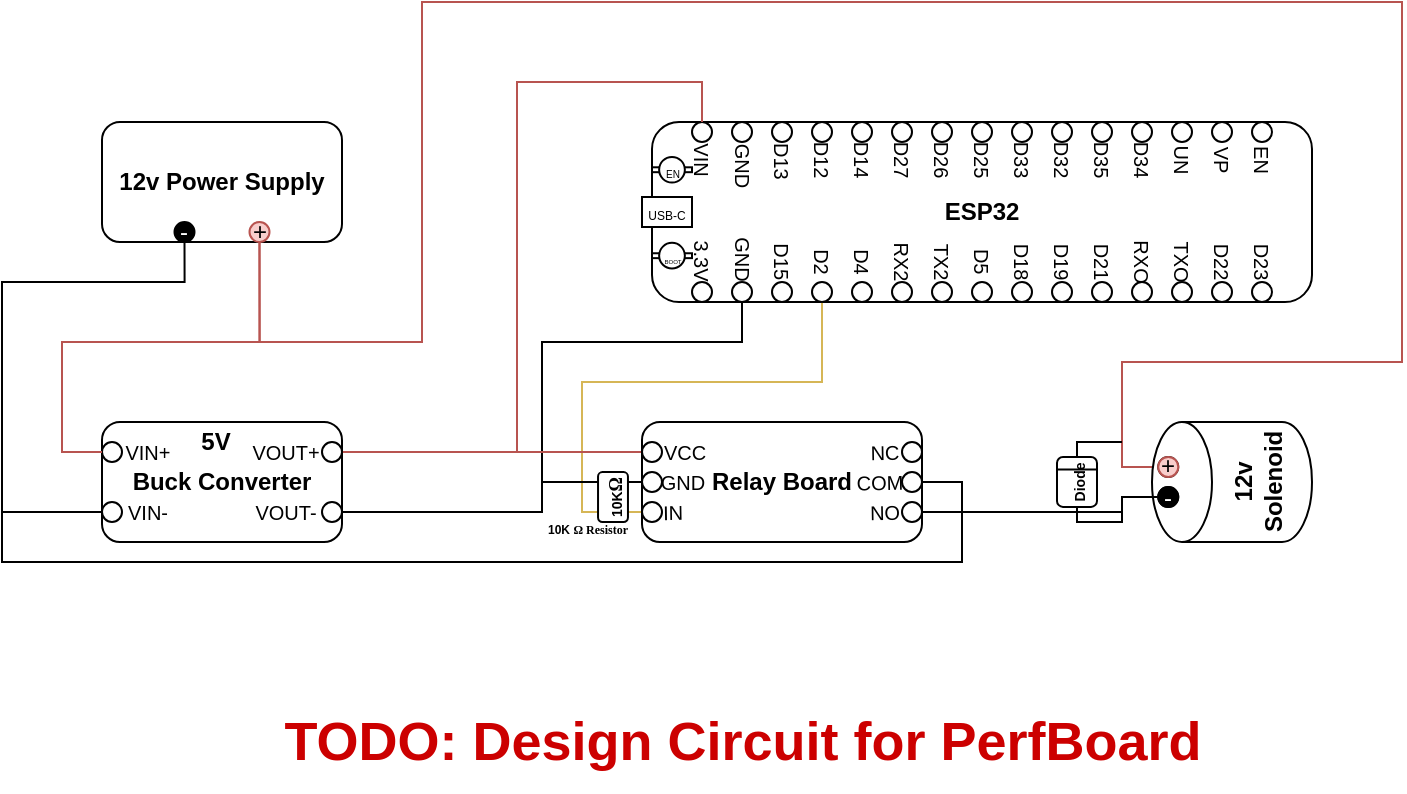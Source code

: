 <mxfile version="26.0.4">
  <diagram name="Page-1" id="7e0a89b8-554c-2b80-1dc8-d5c74ca68de4">
    <mxGraphModel dx="1241" dy="716" grid="1" gridSize="10" guides="1" tooltips="1" connect="1" arrows="1" fold="1" page="1" pageScale="1" pageWidth="1100" pageHeight="850" background="none" math="0" shadow="0">
      <root>
        <mxCell id="0" />
        <mxCell id="1" parent="0" />
        <mxCell id="8zKR5QXtWBGNY6RMP4Kf-1" value="&lt;b&gt;12v Power Supply&lt;/b&gt;" style="rounded=1;whiteSpace=wrap;html=1;" parent="1" vertex="1">
          <mxGeometry x="250" y="140" width="120" height="60" as="geometry" />
        </mxCell>
        <mxCell id="6HL7fSu7sFX8N83Fmbjs-27" style="edgeStyle=orthogonalEdgeStyle;rounded=0;orthogonalLoop=1;jettySize=auto;html=1;exitX=1;exitY=0.75;exitDx=0;exitDy=0;entryX=0.5;entryY=1;entryDx=0;entryDy=0;endArrow=none;endFill=0;" parent="1" source="8zKR5QXtWBGNY6RMP4Kf-2" target="8zKR5QXtWBGNY6RMP4Kf-30" edge="1">
          <mxGeometry relative="1" as="geometry">
            <Array as="points">
              <mxPoint x="470" y="335" />
              <mxPoint x="470" y="250" />
              <mxPoint x="570" y="250" />
            </Array>
          </mxGeometry>
        </mxCell>
        <mxCell id="8zKR5QXtWBGNY6RMP4Kf-2" value="&lt;b&gt;Buck Converter&lt;/b&gt;" style="rounded=1;whiteSpace=wrap;html=1;" parent="1" vertex="1">
          <mxGeometry x="250" y="290" width="120" height="60" as="geometry" />
        </mxCell>
        <mxCell id="8zKR5QXtWBGNY6RMP4Kf-4" value="&lt;b&gt;ESP32&lt;/b&gt;" style="rounded=1;whiteSpace=wrap;html=1;movable=1;resizable=1;rotatable=1;deletable=1;editable=1;locked=0;connectable=1;" parent="1" vertex="1">
          <mxGeometry x="525" y="140" width="330" height="90" as="geometry" />
        </mxCell>
        <mxCell id="8zKR5QXtWBGNY6RMP4Kf-5" value="" style="ellipse;whiteSpace=wrap;html=1;aspect=fixed;" parent="1" vertex="1">
          <mxGeometry x="545" y="140" width="10" height="10" as="geometry" />
        </mxCell>
        <mxCell id="8zKR5QXtWBGNY6RMP4Kf-6" value="" style="ellipse;whiteSpace=wrap;html=1;aspect=fixed;" parent="1" vertex="1">
          <mxGeometry x="565" y="140" width="10" height="10" as="geometry" />
        </mxCell>
        <mxCell id="8zKR5QXtWBGNY6RMP4Kf-7" value="" style="ellipse;whiteSpace=wrap;html=1;aspect=fixed;" parent="1" vertex="1">
          <mxGeometry x="645" y="140" width="10" height="10" as="geometry" />
        </mxCell>
        <mxCell id="8zKR5QXtWBGNY6RMP4Kf-8" value="" style="ellipse;whiteSpace=wrap;html=1;aspect=fixed;" parent="1" vertex="1">
          <mxGeometry x="605" y="140" width="10" height="10" as="geometry" />
        </mxCell>
        <mxCell id="8zKR5QXtWBGNY6RMP4Kf-9" value="" style="ellipse;whiteSpace=wrap;html=1;aspect=fixed;" parent="1" vertex="1">
          <mxGeometry x="665" y="140" width="10" height="10" as="geometry" />
        </mxCell>
        <mxCell id="8zKR5QXtWBGNY6RMP4Kf-10" value="" style="ellipse;whiteSpace=wrap;html=1;aspect=fixed;" parent="1" vertex="1">
          <mxGeometry x="725" y="140" width="10" height="10" as="geometry" />
        </mxCell>
        <mxCell id="8zKR5QXtWBGNY6RMP4Kf-11" value="" style="ellipse;whiteSpace=wrap;html=1;aspect=fixed;" parent="1" vertex="1">
          <mxGeometry x="825" y="140" width="10" height="10" as="geometry" />
        </mxCell>
        <mxCell id="8zKR5QXtWBGNY6RMP4Kf-12" value="" style="ellipse;whiteSpace=wrap;html=1;aspect=fixed;" parent="1" vertex="1">
          <mxGeometry x="805" y="140" width="10" height="10" as="geometry" />
        </mxCell>
        <mxCell id="8zKR5QXtWBGNY6RMP4Kf-13" value="" style="ellipse;whiteSpace=wrap;html=1;aspect=fixed;" parent="1" vertex="1">
          <mxGeometry x="765" y="140" width="10" height="10" as="geometry" />
        </mxCell>
        <mxCell id="8zKR5QXtWBGNY6RMP4Kf-14" value="" style="ellipse;whiteSpace=wrap;html=1;aspect=fixed;" parent="1" vertex="1">
          <mxGeometry x="745" y="140" width="10" height="10" as="geometry" />
        </mxCell>
        <mxCell id="8zKR5QXtWBGNY6RMP4Kf-15" value="" style="ellipse;whiteSpace=wrap;html=1;aspect=fixed;" parent="1" vertex="1">
          <mxGeometry x="785" y="140" width="10" height="10" as="geometry" />
        </mxCell>
        <mxCell id="8zKR5QXtWBGNY6RMP4Kf-16" value="" style="ellipse;whiteSpace=wrap;html=1;aspect=fixed;" parent="1" vertex="1">
          <mxGeometry x="685" y="140" width="10" height="10" as="geometry" />
        </mxCell>
        <mxCell id="8zKR5QXtWBGNY6RMP4Kf-17" value="" style="ellipse;whiteSpace=wrap;html=1;aspect=fixed;" parent="1" vertex="1">
          <mxGeometry x="585" y="140" width="10" height="10" as="geometry" />
        </mxCell>
        <mxCell id="8zKR5QXtWBGNY6RMP4Kf-18" value="" style="ellipse;whiteSpace=wrap;html=1;aspect=fixed;" parent="1" vertex="1">
          <mxGeometry x="705" y="140" width="10" height="10" as="geometry" />
        </mxCell>
        <mxCell id="8zKR5QXtWBGNY6RMP4Kf-19" value="" style="ellipse;whiteSpace=wrap;html=1;aspect=fixed;" parent="1" vertex="1">
          <mxGeometry x="625" y="140" width="10" height="10" as="geometry" />
        </mxCell>
        <mxCell id="8zKR5QXtWBGNY6RMP4Kf-29" value="" style="ellipse;whiteSpace=wrap;html=1;aspect=fixed;" parent="1" vertex="1">
          <mxGeometry x="545" y="220" width="10" height="10" as="geometry" />
        </mxCell>
        <mxCell id="8zKR5QXtWBGNY6RMP4Kf-30" value="" style="ellipse;whiteSpace=wrap;html=1;aspect=fixed;" parent="1" vertex="1">
          <mxGeometry x="565" y="220" width="10" height="10" as="geometry" />
        </mxCell>
        <mxCell id="8zKR5QXtWBGNY6RMP4Kf-31" value="" style="ellipse;whiteSpace=wrap;html=1;aspect=fixed;" parent="1" vertex="1">
          <mxGeometry x="645" y="220" width="10" height="10" as="geometry" />
        </mxCell>
        <mxCell id="6HL7fSu7sFX8N83Fmbjs-39" style="edgeStyle=orthogonalEdgeStyle;rounded=0;orthogonalLoop=1;jettySize=auto;html=1;entryX=0;entryY=0.5;entryDx=0;entryDy=0;endArrow=none;endFill=0;fillColor=#fff2cc;strokeColor=#d6b656;" parent="1" source="8zKR5QXtWBGNY6RMP4Kf-32" target="6HL7fSu7sFX8N83Fmbjs-8" edge="1">
          <mxGeometry relative="1" as="geometry">
            <Array as="points">
              <mxPoint x="610" y="270" />
              <mxPoint x="490" y="270" />
              <mxPoint x="490" y="335" />
            </Array>
          </mxGeometry>
        </mxCell>
        <mxCell id="8zKR5QXtWBGNY6RMP4Kf-32" value="" style="ellipse;whiteSpace=wrap;html=1;aspect=fixed;" parent="1" vertex="1">
          <mxGeometry x="605" y="220" width="10" height="10" as="geometry" />
        </mxCell>
        <mxCell id="8zKR5QXtWBGNY6RMP4Kf-33" value="" style="ellipse;whiteSpace=wrap;html=1;aspect=fixed;" parent="1" vertex="1">
          <mxGeometry x="665" y="220" width="10" height="10" as="geometry" />
        </mxCell>
        <mxCell id="8zKR5QXtWBGNY6RMP4Kf-34" value="" style="ellipse;whiteSpace=wrap;html=1;aspect=fixed;" parent="1" vertex="1">
          <mxGeometry x="725" y="220" width="10" height="10" as="geometry" />
        </mxCell>
        <mxCell id="8zKR5QXtWBGNY6RMP4Kf-35" value="" style="ellipse;whiteSpace=wrap;html=1;aspect=fixed;" parent="1" vertex="1">
          <mxGeometry x="825" y="220" width="10" height="10" as="geometry" />
        </mxCell>
        <mxCell id="8zKR5QXtWBGNY6RMP4Kf-36" value="" style="ellipse;whiteSpace=wrap;html=1;aspect=fixed;" parent="1" vertex="1">
          <mxGeometry x="805" y="220" width="10" height="10" as="geometry" />
        </mxCell>
        <mxCell id="8zKR5QXtWBGNY6RMP4Kf-37" value="" style="ellipse;whiteSpace=wrap;html=1;aspect=fixed;" parent="1" vertex="1">
          <mxGeometry x="765" y="220" width="10" height="10" as="geometry" />
        </mxCell>
        <mxCell id="8zKR5QXtWBGNY6RMP4Kf-38" value="" style="ellipse;whiteSpace=wrap;html=1;aspect=fixed;" parent="1" vertex="1">
          <mxGeometry x="745" y="220" width="10" height="10" as="geometry" />
        </mxCell>
        <mxCell id="8zKR5QXtWBGNY6RMP4Kf-39" value="" style="ellipse;whiteSpace=wrap;html=1;aspect=fixed;" parent="1" vertex="1">
          <mxGeometry x="785" y="220" width="10" height="10" as="geometry" />
        </mxCell>
        <mxCell id="8zKR5QXtWBGNY6RMP4Kf-40" value="" style="ellipse;whiteSpace=wrap;html=1;aspect=fixed;" parent="1" vertex="1">
          <mxGeometry x="685" y="220" width="10" height="10" as="geometry" />
        </mxCell>
        <mxCell id="8zKR5QXtWBGNY6RMP4Kf-41" value="" style="ellipse;whiteSpace=wrap;html=1;aspect=fixed;" parent="1" vertex="1">
          <mxGeometry x="585" y="220" width="10" height="10" as="geometry" />
        </mxCell>
        <mxCell id="8zKR5QXtWBGNY6RMP4Kf-42" value="" style="ellipse;whiteSpace=wrap;html=1;aspect=fixed;" parent="1" vertex="1">
          <mxGeometry x="705" y="220" width="10" height="10" as="geometry" />
        </mxCell>
        <mxCell id="8zKR5QXtWBGNY6RMP4Kf-43" value="" style="ellipse;whiteSpace=wrap;html=1;aspect=fixed;" parent="1" vertex="1">
          <mxGeometry x="625" y="220" width="10" height="10" as="geometry" />
        </mxCell>
        <mxCell id="8zKR5QXtWBGNY6RMP4Kf-44" value="&lt;font style=&quot;font-size: 10px;&quot;&gt;VIN&lt;/font&gt;" style="text;html=1;align=center;verticalAlign=middle;whiteSpace=wrap;rounded=0;rotation=90;" parent="1" vertex="1">
          <mxGeometry x="541.88" y="154" width="16.25" height="10" as="geometry" />
        </mxCell>
        <mxCell id="8zKR5QXtWBGNY6RMP4Kf-45" value="&lt;font style=&quot;font-size: 10px;&quot;&gt;GND&lt;/font&gt;" style="text;html=1;align=center;verticalAlign=middle;whiteSpace=wrap;rounded=0;rotation=90;" parent="1" vertex="1">
          <mxGeometry x="558.44" y="157.44" width="23.12" height="10" as="geometry" />
        </mxCell>
        <mxCell id="8zKR5QXtWBGNY6RMP4Kf-46" value="&lt;font style=&quot;font-size: 10px;&quot;&gt;D13&lt;/font&gt;" style="text;html=1;align=center;verticalAlign=middle;whiteSpace=wrap;rounded=0;rotation=90;" parent="1" vertex="1">
          <mxGeometry x="581.72" y="154.16" width="16.56" height="10" as="geometry" />
        </mxCell>
        <mxCell id="8zKR5QXtWBGNY6RMP4Kf-47" value="&lt;font style=&quot;font-size: 10px;&quot;&gt;D12&lt;/font&gt;" style="text;html=1;align=center;verticalAlign=middle;whiteSpace=wrap;rounded=0;rotation=90;" parent="1" vertex="1">
          <mxGeometry x="601.88" y="154" width="16.25" height="10" as="geometry" />
        </mxCell>
        <mxCell id="8zKR5QXtWBGNY6RMP4Kf-48" value="&lt;font style=&quot;font-size: 10px;&quot;&gt;D14&lt;/font&gt;" style="text;html=1;align=center;verticalAlign=middle;whiteSpace=wrap;rounded=0;rotation=90;" parent="1" vertex="1">
          <mxGeometry x="621.88" y="154" width="16.25" height="10" as="geometry" />
        </mxCell>
        <mxCell id="8zKR5QXtWBGNY6RMP4Kf-49" value="&lt;font style=&quot;font-size: 10px;&quot;&gt;D27&lt;/font&gt;" style="text;html=1;align=center;verticalAlign=middle;whiteSpace=wrap;rounded=0;rotation=90;" parent="1" vertex="1">
          <mxGeometry x="641.88" y="154" width="16.25" height="10" as="geometry" />
        </mxCell>
        <mxCell id="8zKR5QXtWBGNY6RMP4Kf-50" value="&lt;font style=&quot;font-size: 10px;&quot;&gt;D26&lt;/font&gt;" style="text;html=1;align=center;verticalAlign=middle;whiteSpace=wrap;rounded=0;rotation=90;" parent="1" vertex="1">
          <mxGeometry x="661.88" y="154" width="16.25" height="10" as="geometry" />
        </mxCell>
        <mxCell id="8zKR5QXtWBGNY6RMP4Kf-51" value="&lt;font style=&quot;font-size: 10px;&quot;&gt;D25&lt;/font&gt;" style="text;html=1;align=center;verticalAlign=middle;whiteSpace=wrap;rounded=0;rotation=90;" parent="1" vertex="1">
          <mxGeometry x="681.88" y="154" width="16.25" height="10" as="geometry" />
        </mxCell>
        <mxCell id="8zKR5QXtWBGNY6RMP4Kf-52" value="&lt;font style=&quot;font-size: 10px;&quot;&gt;D33&lt;/font&gt;" style="text;html=1;align=center;verticalAlign=middle;whiteSpace=wrap;rounded=0;rotation=90;" parent="1" vertex="1">
          <mxGeometry x="701.88" y="154" width="16.25" height="10" as="geometry" />
        </mxCell>
        <mxCell id="8zKR5QXtWBGNY6RMP4Kf-53" value="&lt;font style=&quot;font-size: 10px;&quot;&gt;D32&lt;/font&gt;" style="text;html=1;align=center;verticalAlign=middle;whiteSpace=wrap;rounded=0;rotation=90;" parent="1" vertex="1">
          <mxGeometry x="721.88" y="154" width="16.25" height="10" as="geometry" />
        </mxCell>
        <mxCell id="8zKR5QXtWBGNY6RMP4Kf-54" value="&lt;font style=&quot;font-size: 10px;&quot;&gt;D35&lt;/font&gt;" style="text;html=1;align=center;verticalAlign=middle;whiteSpace=wrap;rounded=0;rotation=90;" parent="1" vertex="1">
          <mxGeometry x="741.88" y="154" width="16.25" height="10" as="geometry" />
        </mxCell>
        <mxCell id="8zKR5QXtWBGNY6RMP4Kf-55" value="&lt;font style=&quot;font-size: 10px;&quot;&gt;D34&lt;/font&gt;" style="text;html=1;align=center;verticalAlign=middle;whiteSpace=wrap;rounded=0;rotation=90;" parent="1" vertex="1">
          <mxGeometry x="761.88" y="154" width="16.25" height="10" as="geometry" />
        </mxCell>
        <mxCell id="8zKR5QXtWBGNY6RMP4Kf-56" value="&lt;font style=&quot;font-size: 10px;&quot;&gt;UN&lt;/font&gt;" style="text;html=1;align=center;verticalAlign=middle;whiteSpace=wrap;rounded=0;rotation=90;" parent="1" vertex="1">
          <mxGeometry x="781.88" y="154" width="16.25" height="10" as="geometry" />
        </mxCell>
        <mxCell id="8zKR5QXtWBGNY6RMP4Kf-57" value="&lt;font style=&quot;font-size: 10px;&quot;&gt;VP&lt;/font&gt;" style="text;html=1;align=center;verticalAlign=middle;whiteSpace=wrap;rounded=0;rotation=90;" parent="1" vertex="1">
          <mxGeometry x="801.88" y="154" width="16.25" height="10" as="geometry" />
        </mxCell>
        <mxCell id="8zKR5QXtWBGNY6RMP4Kf-58" value="&lt;font style=&quot;font-size: 10px;&quot;&gt;EN&lt;/font&gt;" style="text;html=1;align=center;verticalAlign=middle;whiteSpace=wrap;rounded=0;rotation=90;" parent="1" vertex="1">
          <mxGeometry x="821.88" y="154" width="16.25" height="10" as="geometry" />
        </mxCell>
        <mxCell id="8zKR5QXtWBGNY6RMP4Kf-60" value="&lt;font style=&quot;font-size: 10px;&quot;&gt;3.3V&lt;/font&gt;" style="text;html=1;align=center;verticalAlign=middle;whiteSpace=wrap;rounded=0;rotation=90;" parent="1" vertex="1">
          <mxGeometry x="538.36" y="205" width="23.27" height="10" as="geometry" />
        </mxCell>
        <mxCell id="8zKR5QXtWBGNY6RMP4Kf-61" value="&lt;font style=&quot;font-size: 10px;&quot;&gt;GND&lt;/font&gt;" style="text;html=1;align=center;verticalAlign=middle;whiteSpace=wrap;rounded=0;rotation=90;" parent="1" vertex="1">
          <mxGeometry x="556.72" y="203.28" width="26.56" height="10" as="geometry" />
        </mxCell>
        <mxCell id="8zKR5QXtWBGNY6RMP4Kf-62" value="&lt;font style=&quot;font-size: 10px;&quot;&gt;D15&lt;/font&gt;" style="text;html=1;align=center;verticalAlign=middle;whiteSpace=wrap;rounded=0;rotation=90;" parent="1" vertex="1">
          <mxGeometry x="582.03" y="205" width="16.25" height="10" as="geometry" />
        </mxCell>
        <mxCell id="8zKR5QXtWBGNY6RMP4Kf-63" value="&lt;font style=&quot;font-size: 10px;&quot;&gt;D2&lt;/font&gt;" style="text;html=1;align=center;verticalAlign=middle;whiteSpace=wrap;rounded=0;rotation=90;" parent="1" vertex="1">
          <mxGeometry x="601.88" y="205" width="16.25" height="10" as="geometry" />
        </mxCell>
        <mxCell id="8zKR5QXtWBGNY6RMP4Kf-64" value="&lt;font style=&quot;font-size: 10px;&quot;&gt;D4&lt;/font&gt;" style="text;html=1;align=center;verticalAlign=middle;whiteSpace=wrap;rounded=0;rotation=90;" parent="1" vertex="1">
          <mxGeometry x="621.88" y="205" width="16.25" height="10" as="geometry" />
        </mxCell>
        <mxCell id="8zKR5QXtWBGNY6RMP4Kf-65" value="&lt;span style=&quot;font-size: 10px;&quot;&gt;RX2&lt;/span&gt;" style="text;html=1;align=center;verticalAlign=middle;whiteSpace=wrap;rounded=0;rotation=90;" parent="1" vertex="1">
          <mxGeometry x="641.88" y="205" width="16.25" height="10" as="geometry" />
        </mxCell>
        <mxCell id="8zKR5QXtWBGNY6RMP4Kf-66" value="&lt;font style=&quot;font-size: 10px;&quot;&gt;TX2&lt;/font&gt;" style="text;html=1;align=center;verticalAlign=middle;whiteSpace=wrap;rounded=0;rotation=90;" parent="1" vertex="1">
          <mxGeometry x="661.88" y="205" width="16.25" height="10" as="geometry" />
        </mxCell>
        <mxCell id="8zKR5QXtWBGNY6RMP4Kf-67" value="&lt;font style=&quot;font-size: 10px;&quot;&gt;D5&lt;/font&gt;" style="text;html=1;align=center;verticalAlign=middle;whiteSpace=wrap;rounded=0;rotation=90;" parent="1" vertex="1">
          <mxGeometry x="682.03" y="205" width="16.25" height="10" as="geometry" />
        </mxCell>
        <mxCell id="8zKR5QXtWBGNY6RMP4Kf-68" value="&lt;font style=&quot;font-size: 10px;&quot;&gt;D18&lt;/font&gt;" style="text;html=1;align=center;verticalAlign=middle;whiteSpace=wrap;rounded=0;rotation=90;" parent="1" vertex="1">
          <mxGeometry x="701.88" y="205" width="16.25" height="10" as="geometry" />
        </mxCell>
        <mxCell id="8zKR5QXtWBGNY6RMP4Kf-69" value="&lt;font style=&quot;font-size: 10px;&quot;&gt;D19&lt;/font&gt;" style="text;html=1;align=center;verticalAlign=middle;whiteSpace=wrap;rounded=0;rotation=90;" parent="1" vertex="1">
          <mxGeometry x="721.88" y="205" width="16.25" height="10" as="geometry" />
        </mxCell>
        <mxCell id="8zKR5QXtWBGNY6RMP4Kf-70" value="&lt;font style=&quot;font-size: 10px;&quot;&gt;D21&lt;/font&gt;" style="text;html=1;align=center;verticalAlign=middle;whiteSpace=wrap;rounded=0;rotation=90;" parent="1" vertex="1">
          <mxGeometry x="741.88" y="205" width="16.25" height="10" as="geometry" />
        </mxCell>
        <mxCell id="8zKR5QXtWBGNY6RMP4Kf-71" value="&lt;font style=&quot;font-size: 10px;&quot;&gt;RXO&lt;/font&gt;" style="text;html=1;align=center;verticalAlign=middle;whiteSpace=wrap;rounded=0;rotation=90;" parent="1" vertex="1">
          <mxGeometry x="761.87" y="205" width="16.25" height="10" as="geometry" />
        </mxCell>
        <mxCell id="8zKR5QXtWBGNY6RMP4Kf-72" value="&lt;font style=&quot;font-size: 10px;&quot;&gt;TXO&lt;/font&gt;" style="text;html=1;align=center;verticalAlign=middle;whiteSpace=wrap;rounded=0;rotation=90;" parent="1" vertex="1">
          <mxGeometry x="781.88" y="205" width="16.25" height="10" as="geometry" />
        </mxCell>
        <mxCell id="8zKR5QXtWBGNY6RMP4Kf-74" value="&lt;font style=&quot;font-size: 10px;&quot;&gt;D22&lt;/font&gt;" style="text;html=1;align=center;verticalAlign=middle;whiteSpace=wrap;rounded=0;rotation=90;" parent="1" vertex="1">
          <mxGeometry x="801.88" y="205" width="16.25" height="10" as="geometry" />
        </mxCell>
        <mxCell id="8zKR5QXtWBGNY6RMP4Kf-75" value="&lt;font style=&quot;font-size: 10px;&quot;&gt;D23&lt;/font&gt;" style="text;html=1;align=center;verticalAlign=middle;whiteSpace=wrap;rounded=0;rotation=90;" parent="1" vertex="1">
          <mxGeometry x="821.88" y="205" width="16.25" height="10" as="geometry" />
        </mxCell>
        <mxCell id="8zKR5QXtWBGNY6RMP4Kf-78" value="" style="group" parent="1" vertex="1" connectable="0">
          <mxGeometry x="525" y="157.44" width="20" height="12.86" as="geometry" />
        </mxCell>
        <mxCell id="8zKR5QXtWBGNY6RMP4Kf-76" value="" style="rounded=0;whiteSpace=wrap;html=1;" parent="8zKR5QXtWBGNY6RMP4Kf-78" vertex="1">
          <mxGeometry y="5.21" width="20" height="2.44" as="geometry" />
        </mxCell>
        <mxCell id="8zKR5QXtWBGNY6RMP4Kf-77" value="&lt;font style=&quot;font-size: 5px;&quot;&gt;EN&lt;/font&gt;" style="ellipse;whiteSpace=wrap;html=1;aspect=fixed;" parent="8zKR5QXtWBGNY6RMP4Kf-78" vertex="1">
          <mxGeometry x="3.57" width="12.86" height="12.86" as="geometry" />
        </mxCell>
        <mxCell id="8zKR5QXtWBGNY6RMP4Kf-79" value="" style="group" parent="1" vertex="1" connectable="0">
          <mxGeometry x="525" y="200.42" width="20" height="12.86" as="geometry" />
        </mxCell>
        <mxCell id="8zKR5QXtWBGNY6RMP4Kf-80" value="" style="rounded=0;whiteSpace=wrap;html=1;" parent="8zKR5QXtWBGNY6RMP4Kf-79" vertex="1">
          <mxGeometry y="5.21" width="20" height="2.44" as="geometry" />
        </mxCell>
        <mxCell id="8zKR5QXtWBGNY6RMP4Kf-81" value="&lt;font style=&quot;font-size: 3px;&quot;&gt;BOOT&lt;/font&gt;" style="ellipse;whiteSpace=wrap;html=1;aspect=fixed;" parent="8zKR5QXtWBGNY6RMP4Kf-79" vertex="1">
          <mxGeometry x="3.57" width="12.86" height="12.86" as="geometry" />
        </mxCell>
        <mxCell id="8zKR5QXtWBGNY6RMP4Kf-82" value="&lt;font style=&quot;font-size: 6px; line-height: 100%;&quot;&gt;USB-C&lt;/font&gt;" style="rounded=0;whiteSpace=wrap;html=1;" parent="1" vertex="1">
          <mxGeometry x="520" y="177.5" width="25" height="15" as="geometry" />
        </mxCell>
        <mxCell id="6HL7fSu7sFX8N83Fmbjs-34" style="edgeStyle=orthogonalEdgeStyle;rounded=0;orthogonalLoop=1;jettySize=auto;html=1;exitX=0;exitY=0.25;exitDx=0;exitDy=0;endArrow=none;endFill=0;fillColor=#f8cecc;strokeColor=#b85450;" parent="1" source="6HL7fSu7sFX8N83Fmbjs-2" edge="1">
          <mxGeometry relative="1" as="geometry">
            <mxPoint x="440" y="305" as="targetPoint" />
          </mxGeometry>
        </mxCell>
        <mxCell id="6HL7fSu7sFX8N83Fmbjs-2" value="&lt;b&gt;Relay Board&lt;/b&gt;" style="rounded=1;whiteSpace=wrap;html=1;" parent="1" vertex="1">
          <mxGeometry x="520" y="290" width="140" height="60" as="geometry" />
        </mxCell>
        <mxCell id="6HL7fSu7sFX8N83Fmbjs-3" value="" style="ellipse;whiteSpace=wrap;html=1;aspect=fixed;" parent="1" vertex="1">
          <mxGeometry x="250" y="330" width="10" height="10" as="geometry" />
        </mxCell>
        <mxCell id="6HL7fSu7sFX8N83Fmbjs-4" value="" style="ellipse;whiteSpace=wrap;html=1;aspect=fixed;" parent="1" vertex="1">
          <mxGeometry x="250" y="300" width="10" height="10" as="geometry" />
        </mxCell>
        <mxCell id="6HL7fSu7sFX8N83Fmbjs-5" value="" style="ellipse;whiteSpace=wrap;html=1;aspect=fixed;" parent="1" vertex="1">
          <mxGeometry x="360" y="330" width="10" height="10" as="geometry" />
        </mxCell>
        <mxCell id="6HL7fSu7sFX8N83Fmbjs-26" style="edgeStyle=orthogonalEdgeStyle;rounded=0;orthogonalLoop=1;jettySize=auto;html=1;exitX=1;exitY=0.5;exitDx=0;exitDy=0;entryX=0.5;entryY=0;entryDx=0;entryDy=0;endArrow=none;endFill=0;fillColor=#f8cecc;strokeColor=#b85450;" parent="1" source="6HL7fSu7sFX8N83Fmbjs-6" target="8zKR5QXtWBGNY6RMP4Kf-5" edge="1">
          <mxGeometry relative="1" as="geometry" />
        </mxCell>
        <mxCell id="6HL7fSu7sFX8N83Fmbjs-6" value="" style="ellipse;whiteSpace=wrap;html=1;aspect=fixed;" parent="1" vertex="1">
          <mxGeometry x="360" y="300" width="10" height="10" as="geometry" />
        </mxCell>
        <mxCell id="6HL7fSu7sFX8N83Fmbjs-35" style="edgeStyle=orthogonalEdgeStyle;rounded=0;orthogonalLoop=1;jettySize=auto;html=1;exitX=0;exitY=0.5;exitDx=0;exitDy=0;endArrow=none;endFill=0;" parent="1" source="6HL7fSu7sFX8N83Fmbjs-7" edge="1">
          <mxGeometry relative="1" as="geometry">
            <mxPoint x="470" y="330" as="targetPoint" />
            <Array as="points">
              <mxPoint x="470" y="320" />
            </Array>
          </mxGeometry>
        </mxCell>
        <mxCell id="6HL7fSu7sFX8N83Fmbjs-7" value="" style="ellipse;whiteSpace=wrap;html=1;aspect=fixed;" parent="1" vertex="1">
          <mxGeometry x="520" y="315" width="10" height="10" as="geometry" />
        </mxCell>
        <mxCell id="6HL7fSu7sFX8N83Fmbjs-8" value="" style="ellipse;whiteSpace=wrap;html=1;aspect=fixed;" parent="1" vertex="1">
          <mxGeometry x="520" y="330" width="10" height="10" as="geometry" />
        </mxCell>
        <mxCell id="6HL7fSu7sFX8N83Fmbjs-9" value="" style="ellipse;whiteSpace=wrap;html=1;aspect=fixed;" parent="1" vertex="1">
          <mxGeometry x="520" y="300" width="10" height="10" as="geometry" />
        </mxCell>
        <mxCell id="6HL7fSu7sFX8N83Fmbjs-13" value="&lt;font style=&quot;font-size: 10px;&quot;&gt;VIN+&lt;/font&gt;" style="text;html=1;align=center;verticalAlign=middle;whiteSpace=wrap;rounded=0;rotation=0;" parent="1" vertex="1">
          <mxGeometry x="260" y="300" width="26.25" height="10" as="geometry" />
        </mxCell>
        <mxCell id="6HL7fSu7sFX8N83Fmbjs-14" value="&lt;font style=&quot;font-size: 10px;&quot;&gt;VIN-&lt;/font&gt;" style="text;html=1;align=center;verticalAlign=middle;whiteSpace=wrap;rounded=0;rotation=0;" parent="1" vertex="1">
          <mxGeometry x="260" y="330" width="26.25" height="10" as="geometry" />
        </mxCell>
        <mxCell id="6HL7fSu7sFX8N83Fmbjs-15" value="&lt;font style=&quot;font-size: 10px;&quot;&gt;VOUT+&lt;/font&gt;" style="text;html=1;align=center;verticalAlign=middle;whiteSpace=wrap;rounded=0;rotation=0;" parent="1" vertex="1">
          <mxGeometry x="323.75" y="300" width="36.25" height="10" as="geometry" />
        </mxCell>
        <mxCell id="6HL7fSu7sFX8N83Fmbjs-17" value="&lt;font style=&quot;font-size: 10px;&quot;&gt;VOUT-&lt;/font&gt;" style="text;html=1;align=center;verticalAlign=middle;whiteSpace=wrap;rounded=0;rotation=0;" parent="1" vertex="1">
          <mxGeometry x="323.75" y="330" width="36.25" height="10" as="geometry" />
        </mxCell>
        <mxCell id="6HL7fSu7sFX8N83Fmbjs-23" style="edgeStyle=orthogonalEdgeStyle;rounded=0;orthogonalLoop=1;jettySize=auto;html=1;exitX=0.5;exitY=1;exitDx=0;exitDy=0;entryX=0;entryY=0.5;entryDx=0;entryDy=0;endArrow=none;endFill=0;" parent="1" source="6HL7fSu7sFX8N83Fmbjs-19" target="6HL7fSu7sFX8N83Fmbjs-3" edge="1">
          <mxGeometry relative="1" as="geometry">
            <Array as="points">
              <mxPoint x="291" y="220" />
              <mxPoint x="200" y="220" />
              <mxPoint x="200" y="335" />
            </Array>
          </mxGeometry>
        </mxCell>
        <mxCell id="6HL7fSu7sFX8N83Fmbjs-19" value="&lt;font style=&quot;color: rgb(255, 255, 255);&quot;&gt;-&lt;/font&gt;" style="ellipse;whiteSpace=wrap;html=1;aspect=fixed;fillColor=#000000;" parent="1" vertex="1">
          <mxGeometry x="286.25" y="190" width="10" height="10" as="geometry" />
        </mxCell>
        <mxCell id="6HL7fSu7sFX8N83Fmbjs-24" style="edgeStyle=orthogonalEdgeStyle;rounded=0;orthogonalLoop=1;jettySize=auto;html=1;exitX=0.5;exitY=1;exitDx=0;exitDy=0;entryX=0;entryY=0.5;entryDx=0;entryDy=0;fillColor=#f8cecc;strokeColor=#b85450;endArrow=none;endFill=0;" parent="1" source="6HL7fSu7sFX8N83Fmbjs-22" target="6HL7fSu7sFX8N83Fmbjs-4" edge="1">
          <mxGeometry relative="1" as="geometry" />
        </mxCell>
        <mxCell id="6HL7fSu7sFX8N83Fmbjs-45" style="edgeStyle=orthogonalEdgeStyle;rounded=0;orthogonalLoop=1;jettySize=auto;html=1;exitX=0.5;exitY=1;exitDx=0;exitDy=0;entryX=0;entryY=0.5;entryDx=0;entryDy=0;endArrow=none;endFill=0;fillColor=#f8cecc;strokeColor=#b85450;" parent="1" source="6HL7fSu7sFX8N83Fmbjs-22" target="6HL7fSu7sFX8N83Fmbjs-43" edge="1">
          <mxGeometry relative="1" as="geometry">
            <Array as="points">
              <mxPoint x="329" y="250" />
              <mxPoint x="410" y="250" />
              <mxPoint x="410" y="80" />
              <mxPoint x="900" y="80" />
              <mxPoint x="900" y="260" />
              <mxPoint x="760" y="260" />
              <mxPoint x="760" y="312" />
            </Array>
          </mxGeometry>
        </mxCell>
        <mxCell id="6HL7fSu7sFX8N83Fmbjs-22" value="+" style="ellipse;whiteSpace=wrap;html=1;aspect=fixed;fillColor=#f8cecc;strokeColor=#b85450;" parent="1" vertex="1">
          <mxGeometry x="323.75" y="190" width="10" height="10" as="geometry" />
        </mxCell>
        <mxCell id="6HL7fSu7sFX8N83Fmbjs-25" value="&lt;b&gt;5V&lt;/b&gt;" style="text;html=1;align=center;verticalAlign=middle;whiteSpace=wrap;rounded=0;" parent="1" vertex="1">
          <mxGeometry x="280" y="290" width="53.75" height="20" as="geometry" />
        </mxCell>
        <mxCell id="6HL7fSu7sFX8N83Fmbjs-28" value="&lt;font style=&quot;font-size: 10px;&quot;&gt;IN&lt;/font&gt;" style="text;html=1;align=center;verticalAlign=middle;whiteSpace=wrap;rounded=0;rotation=-1;" parent="1" vertex="1">
          <mxGeometry x="526.72" y="330" width="16.56" height="10" as="geometry" />
        </mxCell>
        <mxCell id="6HL7fSu7sFX8N83Fmbjs-29" value="&lt;font style=&quot;font-size: 10px;&quot;&gt;GND&lt;/font&gt;" style="text;html=1;align=center;verticalAlign=middle;whiteSpace=wrap;rounded=0;rotation=0;" parent="1" vertex="1">
          <mxGeometry x="526.72" y="315" width="26.65" height="10" as="geometry" />
        </mxCell>
        <mxCell id="6HL7fSu7sFX8N83Fmbjs-47" style="edgeStyle=orthogonalEdgeStyle;rounded=0;orthogonalLoop=1;jettySize=auto;html=1;exitX=1;exitY=0.5;exitDx=0;exitDy=0;endArrow=none;endFill=0;" parent="1" source="6HL7fSu7sFX8N83Fmbjs-30" edge="1">
          <mxGeometry relative="1" as="geometry">
            <mxPoint x="200" y="330" as="targetPoint" />
            <Array as="points">
              <mxPoint x="680" y="320" />
              <mxPoint x="680" y="360" />
              <mxPoint x="200" y="360" />
            </Array>
          </mxGeometry>
        </mxCell>
        <mxCell id="6HL7fSu7sFX8N83Fmbjs-30" value="" style="ellipse;whiteSpace=wrap;html=1;aspect=fixed;" parent="1" vertex="1">
          <mxGeometry x="650" y="315" width="10" height="10" as="geometry" />
        </mxCell>
        <mxCell id="6HL7fSu7sFX8N83Fmbjs-31" value="" style="ellipse;whiteSpace=wrap;html=1;aspect=fixed;" parent="1" vertex="1">
          <mxGeometry x="650" y="330" width="10" height="10" as="geometry" />
        </mxCell>
        <mxCell id="6HL7fSu7sFX8N83Fmbjs-32" value="" style="ellipse;whiteSpace=wrap;html=1;aspect=fixed;" parent="1" vertex="1">
          <mxGeometry x="650" y="300" width="10" height="10" as="geometry" />
        </mxCell>
        <mxCell id="6HL7fSu7sFX8N83Fmbjs-33" value="&lt;font style=&quot;font-size: 10px;&quot;&gt;VCC&lt;/font&gt;" style="text;html=1;align=center;verticalAlign=middle;whiteSpace=wrap;rounded=0;rotation=0;" parent="1" vertex="1">
          <mxGeometry x="528.35" y="300" width="26.65" height="10" as="geometry" />
        </mxCell>
        <mxCell id="6HL7fSu7sFX8N83Fmbjs-36" value="&lt;font style=&quot;font-size: 10px;&quot;&gt;NO&lt;/font&gt;" style="text;html=1;align=center;verticalAlign=middle;whiteSpace=wrap;rounded=0;rotation=-1;" parent="1" vertex="1">
          <mxGeometry x="633.44" y="330" width="16.56" height="10" as="geometry" />
        </mxCell>
        <mxCell id="6HL7fSu7sFX8N83Fmbjs-37" value="&lt;font style=&quot;font-size: 10px;&quot;&gt;COM&lt;/font&gt;" style="text;html=1;align=center;verticalAlign=middle;whiteSpace=wrap;rounded=0;rotation=-1;" parent="1" vertex="1">
          <mxGeometry x="628.44" y="314.96" width="21.56" height="10" as="geometry" />
        </mxCell>
        <mxCell id="6HL7fSu7sFX8N83Fmbjs-38" value="&lt;font style=&quot;font-size: 10px;&quot;&gt;NC&lt;/font&gt;" style="text;html=1;align=center;verticalAlign=middle;whiteSpace=wrap;rounded=0;rotation=-1;" parent="1" vertex="1">
          <mxGeometry x="633.44" y="300" width="16.56" height="10" as="geometry" />
        </mxCell>
        <mxCell id="6HL7fSu7sFX8N83Fmbjs-40" value="&lt;b&gt;12v Solenoid&lt;/b&gt;" style="shape=cylinder3;whiteSpace=wrap;html=1;boundedLbl=1;backgroundOutline=1;size=15;rotation=-90;" parent="1" vertex="1">
          <mxGeometry x="785" y="279.96" width="60" height="80" as="geometry" />
        </mxCell>
        <mxCell id="6HL7fSu7sFX8N83Fmbjs-41" value="" style="ellipse;whiteSpace=wrap;html=1;aspect=fixed;" parent="1" vertex="1">
          <mxGeometry x="778.12" y="307.48" width="10" height="10" as="geometry" />
        </mxCell>
        <mxCell id="6HL7fSu7sFX8N83Fmbjs-42" value="" style="ellipse;whiteSpace=wrap;html=1;aspect=fixed;" parent="1" vertex="1">
          <mxGeometry x="778.12" y="322.52" width="10" height="10" as="geometry" />
        </mxCell>
        <mxCell id="6HL7fSu7sFX8N83Fmbjs-43" value="+" style="ellipse;whiteSpace=wrap;html=1;aspect=fixed;fillColor=#f8cecc;strokeColor=#b85450;" parent="1" vertex="1">
          <mxGeometry x="778.13" y="307.48" width="10" height="10" as="geometry" />
        </mxCell>
        <mxCell id="6HL7fSu7sFX8N83Fmbjs-46" style="edgeStyle=orthogonalEdgeStyle;rounded=0;orthogonalLoop=1;jettySize=auto;html=1;entryX=1;entryY=0.5;entryDx=0;entryDy=0;endArrow=none;endFill=0;" parent="1" source="6HL7fSu7sFX8N83Fmbjs-44" target="6HL7fSu7sFX8N83Fmbjs-31" edge="1">
          <mxGeometry relative="1" as="geometry">
            <Array as="points">
              <mxPoint x="760" y="328" />
              <mxPoint x="760" y="335" />
            </Array>
          </mxGeometry>
        </mxCell>
        <mxCell id="6HL7fSu7sFX8N83Fmbjs-44" value="&lt;font style=&quot;color: rgb(255, 255, 255);&quot;&gt;-&lt;/font&gt;" style="ellipse;whiteSpace=wrap;html=1;aspect=fixed;fillColor=#000000;" parent="1" vertex="1">
          <mxGeometry x="778.13" y="322.52" width="10" height="10" as="geometry" />
        </mxCell>
        <mxCell id="6HL7fSu7sFX8N83Fmbjs-53" style="edgeStyle=orthogonalEdgeStyle;rounded=0;orthogonalLoop=1;jettySize=auto;html=1;endArrow=none;endFill=0;" parent="1" source="6HL7fSu7sFX8N83Fmbjs-50" edge="1">
          <mxGeometry relative="1" as="geometry">
            <mxPoint x="760" y="300" as="targetPoint" />
            <Array as="points">
              <mxPoint x="738" y="300" />
            </Array>
          </mxGeometry>
        </mxCell>
        <mxCell id="6HL7fSu7sFX8N83Fmbjs-54" style="edgeStyle=orthogonalEdgeStyle;rounded=0;orthogonalLoop=1;jettySize=auto;html=1;endArrow=none;endFill=0;" parent="1" source="6HL7fSu7sFX8N83Fmbjs-50" edge="1">
          <mxGeometry relative="1" as="geometry">
            <mxPoint x="760" y="330" as="targetPoint" />
            <Array as="points">
              <mxPoint x="738" y="340" />
              <mxPoint x="760" y="340" />
            </Array>
          </mxGeometry>
        </mxCell>
        <mxCell id="6HL7fSu7sFX8N83Fmbjs-50" value="&lt;font style=&quot;font-size: 7px;&quot;&gt;&lt;b&gt;Diode&lt;/b&gt;&lt;/font&gt;" style="rounded=1;whiteSpace=wrap;html=1;rotation=-90;" parent="1" vertex="1">
          <mxGeometry x="725" y="309.96" width="25" height="20" as="geometry" />
        </mxCell>
        <mxCell id="6HL7fSu7sFX8N83Fmbjs-51" value="" style="endArrow=none;html=1;rounded=0;entryX=0.75;entryY=1;entryDx=0;entryDy=0;exitX=0.75;exitY=0;exitDx=0;exitDy=0;" parent="1" source="6HL7fSu7sFX8N83Fmbjs-50" target="6HL7fSu7sFX8N83Fmbjs-50" edge="1">
          <mxGeometry width="50" height="50" relative="1" as="geometry">
            <mxPoint x="680" y="340" as="sourcePoint" />
            <mxPoint x="730" y="290" as="targetPoint" />
          </mxGeometry>
        </mxCell>
        <mxCell id="6HL7fSu7sFX8N83Fmbjs-64" value="&lt;span style=&quot;font-size: 7px;&quot;&gt;&lt;b&gt;10K&lt;/b&gt;&lt;/span&gt;&lt;b style=&quot;font-family: Verdana; text-wrap-mode: nowrap;&quot;&gt;&lt;font style=&quot;font-size: 9px;&quot;&gt;Ω&lt;/font&gt;&lt;/b&gt;" style="rounded=1;whiteSpace=wrap;html=1;rotation=-90;" parent="1" vertex="1">
          <mxGeometry x="493" y="320.04" width="25" height="14.96" as="geometry" />
        </mxCell>
        <mxCell id="6HL7fSu7sFX8N83Fmbjs-65" value="&lt;b&gt;&lt;font style=&quot;font-size: 6px;&quot;&gt;10K&amp;nbsp;&lt;span style=&quot;font-family: Verdana; text-wrap-mode: nowrap;&quot;&gt;Ω Resistor&lt;/span&gt;&lt;/font&gt;&lt;/b&gt;" style="text;html=1;align=center;verticalAlign=middle;whiteSpace=wrap;rounded=0;" parent="1" vertex="1">
          <mxGeometry x="468" y="337" width="50" height="10" as="geometry" />
        </mxCell>
        <mxCell id="6HL7fSu7sFX8N83Fmbjs-66" value="&lt;b&gt;&lt;font style=&quot;font-size: 27px; color: rgb(204, 0, 0);&quot;&gt;TODO: Design Circuit for PerfBoard&lt;/font&gt;&lt;/b&gt;" style="text;html=1;align=center;verticalAlign=middle;resizable=0;points=[];autosize=1;strokeColor=none;fillColor=none;" parent="1" vertex="1">
          <mxGeometry x="330" y="425" width="480" height="50" as="geometry" />
        </mxCell>
      </root>
    </mxGraphModel>
  </diagram>
</mxfile>
